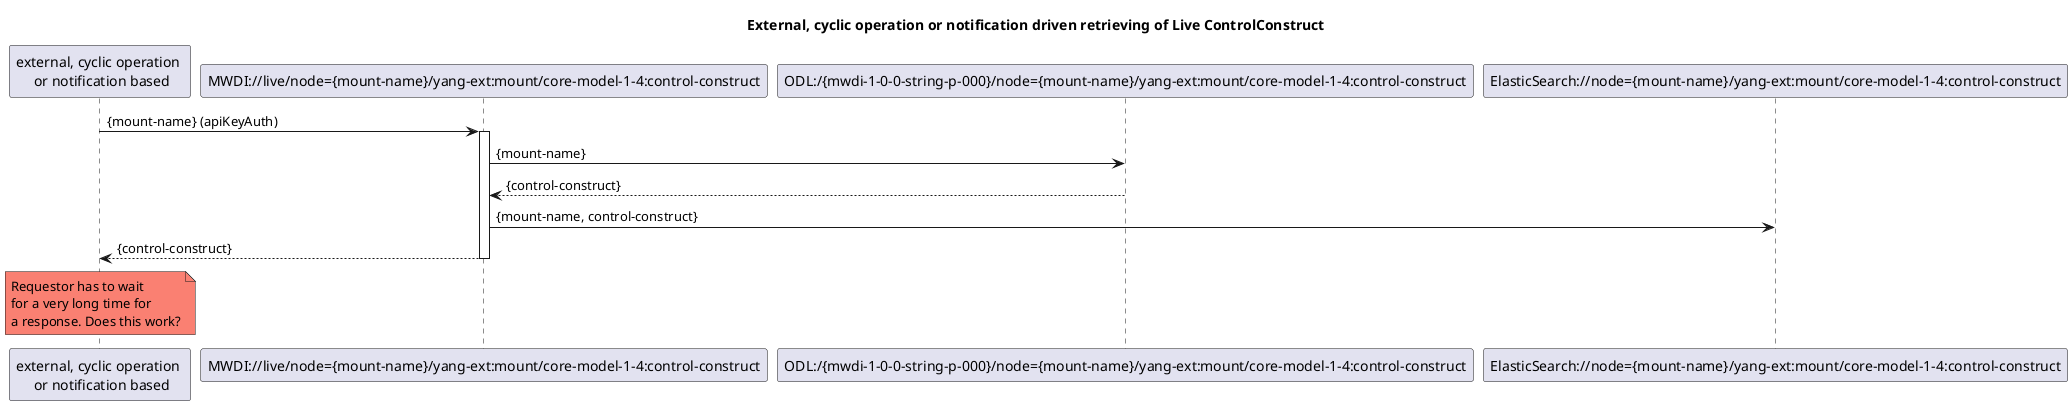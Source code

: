 @startuml 40x_LiveControlConstruct
skinparam responseMessageBelowArrow true

title  External, cyclic operation or notification driven retrieving of Live ControlConstruct

participant "external, cyclic operation \n or notification based" as requestor
participant "MWDI://live/node={mount-name}/yang-ext:mount/core-model-1-4:control-construct" as LiveControlConstruct
participant "ODL:/{mwdi-1-0-0-string-p-000}/node={mount-name}/yang-ext:mount/core-model-1-4:control-construct" as OdlControlConstruct
participant "ElasticSearch://node={mount-name}/yang-ext:mount/core-model-1-4:control-construct" as EsControlConstruct

requestor -> LiveControlConstruct: {mount-name} (apiKeyAuth)
activate LiveControlConstruct

LiveControlConstruct -> OdlControlConstruct: {mount-name}
OdlControlConstruct --> LiveControlConstruct: {control-construct}

LiveControlConstruct -> EsControlConstruct: {mount-name, control-construct}

LiveControlConstruct --> requestor: {control-construct}
deactivate LiveControlConstruct

skinparam NoteBackgroundColor salmon
note over requestor: Requestor has to wait \nfor a very long time for \na response. Does this work?
skinparam NoteBackgroundColor default

@enduml